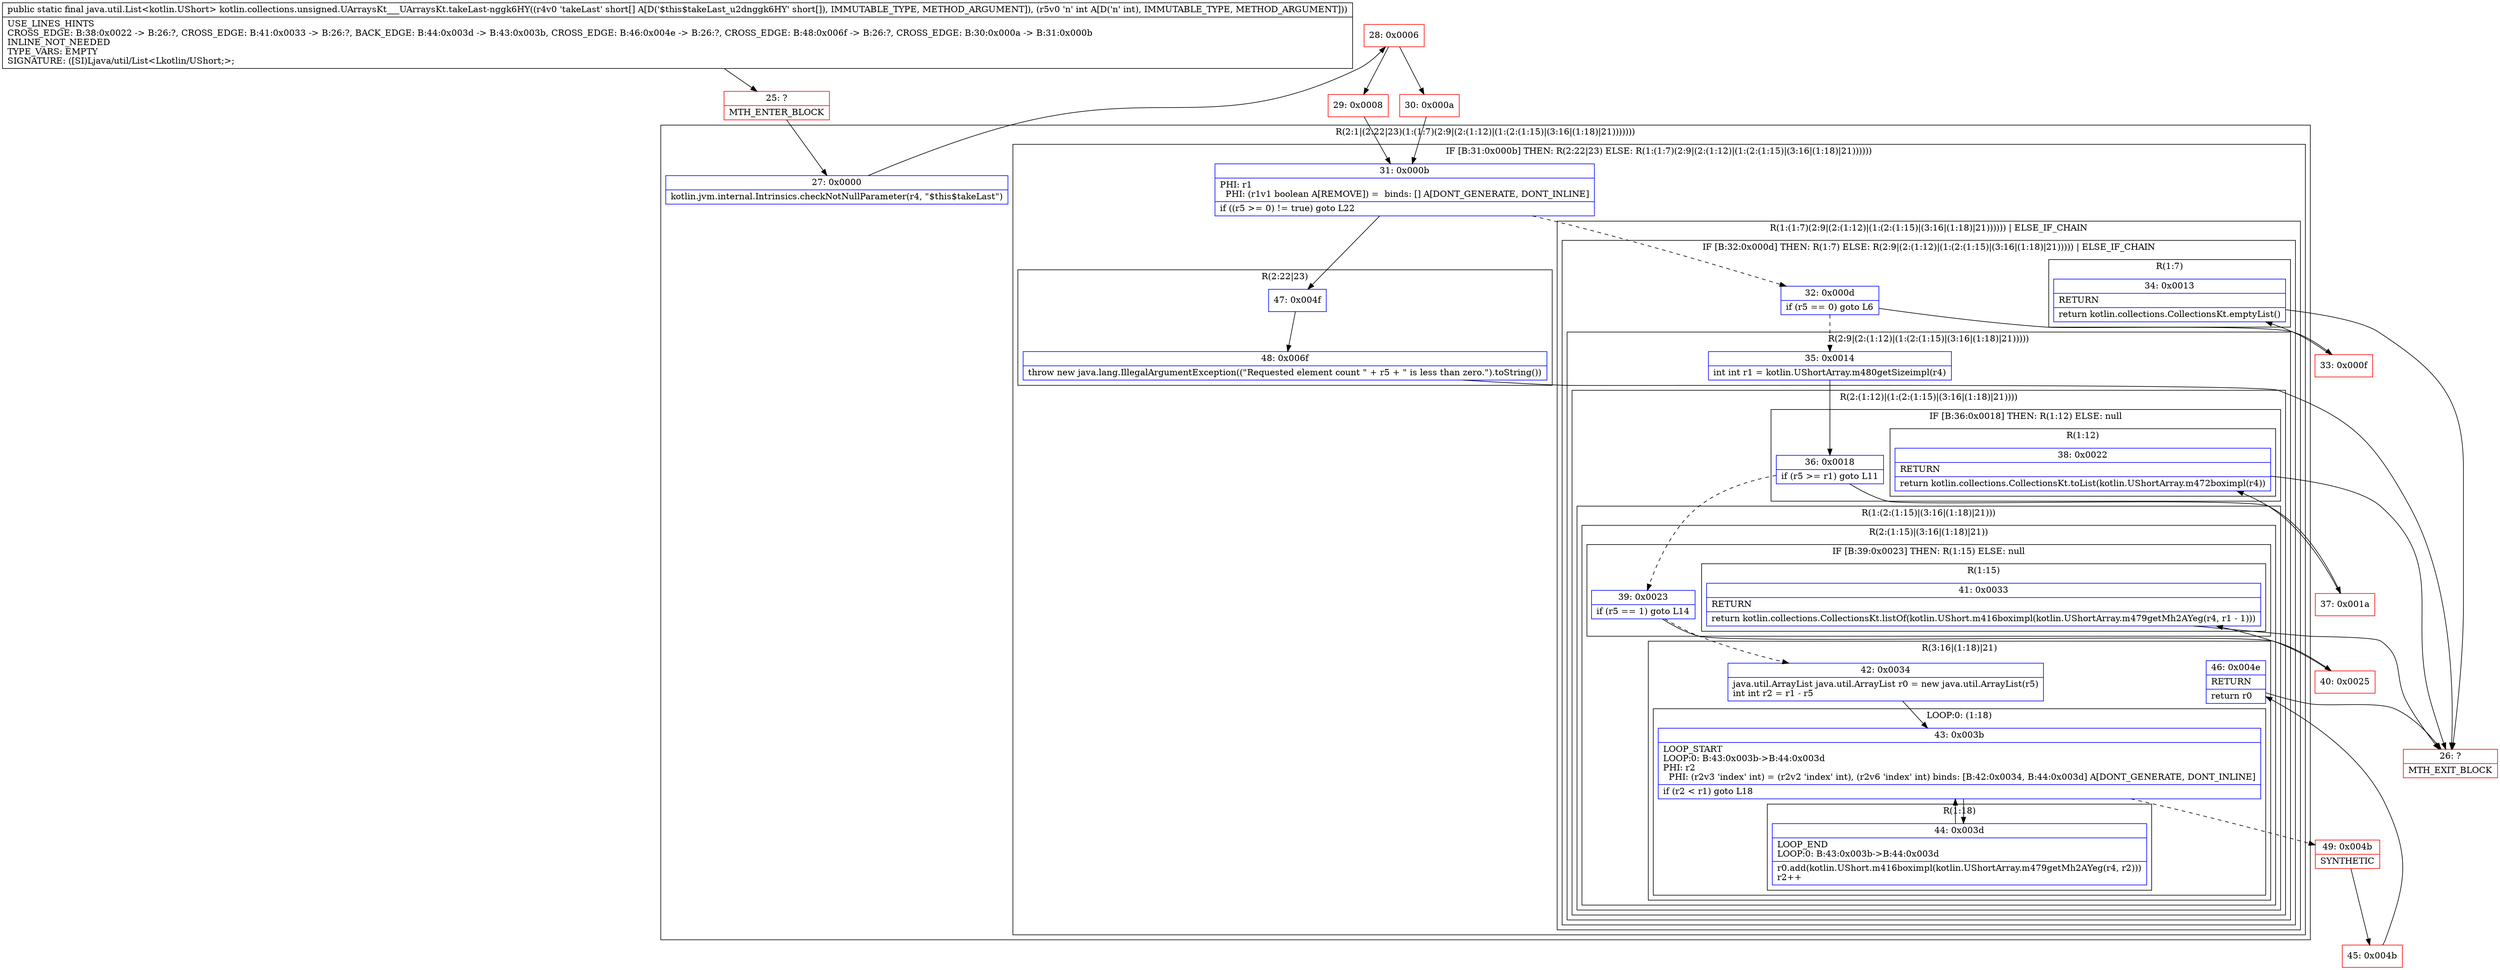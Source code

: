 digraph "CFG forkotlin.collections.unsigned.UArraysKt___UArraysKt.takeLast\-nggk6HY([SI)Ljava\/util\/List;" {
subgraph cluster_Region_1188745948 {
label = "R(2:1|(2:22|23)(1:(1:7)(2:9|(2:(1:12)|(1:(2:(1:15)|(3:16|(1:18)|21)))))))";
node [shape=record,color=blue];
Node_27 [shape=record,label="{27\:\ 0x0000|kotlin.jvm.internal.Intrinsics.checkNotNullParameter(r4, \"$this$takeLast\")\l}"];
subgraph cluster_IfRegion_425527765 {
label = "IF [B:31:0x000b] THEN: R(2:22|23) ELSE: R(1:(1:7)(2:9|(2:(1:12)|(1:(2:(1:15)|(3:16|(1:18)|21))))))";
node [shape=record,color=blue];
Node_31 [shape=record,label="{31\:\ 0x000b|PHI: r1 \l  PHI: (r1v1 boolean A[REMOVE]) =  binds: [] A[DONT_GENERATE, DONT_INLINE]\l|if ((r5 \>= 0) != true) goto L22\l}"];
subgraph cluster_Region_1799468704 {
label = "R(2:22|23)";
node [shape=record,color=blue];
Node_47 [shape=record,label="{47\:\ 0x004f}"];
Node_48 [shape=record,label="{48\:\ 0x006f|throw new java.lang.IllegalArgumentException((\"Requested element count \" + r5 + \" is less than zero.\").toString())\l}"];
}
subgraph cluster_Region_2005390972 {
label = "R(1:(1:7)(2:9|(2:(1:12)|(1:(2:(1:15)|(3:16|(1:18)|21)))))) | ELSE_IF_CHAIN\l";
node [shape=record,color=blue];
subgraph cluster_IfRegion_1742448226 {
label = "IF [B:32:0x000d] THEN: R(1:7) ELSE: R(2:9|(2:(1:12)|(1:(2:(1:15)|(3:16|(1:18)|21))))) | ELSE_IF_CHAIN\l";
node [shape=record,color=blue];
Node_32 [shape=record,label="{32\:\ 0x000d|if (r5 == 0) goto L6\l}"];
subgraph cluster_Region_381229293 {
label = "R(1:7)";
node [shape=record,color=blue];
Node_34 [shape=record,label="{34\:\ 0x0013|RETURN\l|return kotlin.collections.CollectionsKt.emptyList()\l}"];
}
subgraph cluster_Region_545536019 {
label = "R(2:9|(2:(1:12)|(1:(2:(1:15)|(3:16|(1:18)|21)))))";
node [shape=record,color=blue];
Node_35 [shape=record,label="{35\:\ 0x0014|int int r1 = kotlin.UShortArray.m480getSizeimpl(r4)\l}"];
subgraph cluster_Region_1881888812 {
label = "R(2:(1:12)|(1:(2:(1:15)|(3:16|(1:18)|21))))";
node [shape=record,color=blue];
subgraph cluster_IfRegion_1924742501 {
label = "IF [B:36:0x0018] THEN: R(1:12) ELSE: null";
node [shape=record,color=blue];
Node_36 [shape=record,label="{36\:\ 0x0018|if (r5 \>= r1) goto L11\l}"];
subgraph cluster_Region_961959011 {
label = "R(1:12)";
node [shape=record,color=blue];
Node_38 [shape=record,label="{38\:\ 0x0022|RETURN\l|return kotlin.collections.CollectionsKt.toList(kotlin.UShortArray.m472boximpl(r4))\l}"];
}
}
subgraph cluster_Region_50597277 {
label = "R(1:(2:(1:15)|(3:16|(1:18)|21)))";
node [shape=record,color=blue];
subgraph cluster_Region_1571033952 {
label = "R(2:(1:15)|(3:16|(1:18)|21))";
node [shape=record,color=blue];
subgraph cluster_IfRegion_2003094208 {
label = "IF [B:39:0x0023] THEN: R(1:15) ELSE: null";
node [shape=record,color=blue];
Node_39 [shape=record,label="{39\:\ 0x0023|if (r5 == 1) goto L14\l}"];
subgraph cluster_Region_1385711630 {
label = "R(1:15)";
node [shape=record,color=blue];
Node_41 [shape=record,label="{41\:\ 0x0033|RETURN\l|return kotlin.collections.CollectionsKt.listOf(kotlin.UShort.m416boximpl(kotlin.UShortArray.m479getMh2AYeg(r4, r1 \- 1)))\l}"];
}
}
subgraph cluster_Region_2049615409 {
label = "R(3:16|(1:18)|21)";
node [shape=record,color=blue];
Node_42 [shape=record,label="{42\:\ 0x0034|java.util.ArrayList java.util.ArrayList r0 = new java.util.ArrayList(r5)\lint int r2 = r1 \- r5\l}"];
subgraph cluster_LoopRegion_2079280583 {
label = "LOOP:0: (1:18)";
node [shape=record,color=blue];
Node_43 [shape=record,label="{43\:\ 0x003b|LOOP_START\lLOOP:0: B:43:0x003b\-\>B:44:0x003d\lPHI: r2 \l  PHI: (r2v3 'index' int) = (r2v2 'index' int), (r2v6 'index' int) binds: [B:42:0x0034, B:44:0x003d] A[DONT_GENERATE, DONT_INLINE]\l|if (r2 \< r1) goto L18\l}"];
subgraph cluster_Region_1074140618 {
label = "R(1:18)";
node [shape=record,color=blue];
Node_44 [shape=record,label="{44\:\ 0x003d|LOOP_END\lLOOP:0: B:43:0x003b\-\>B:44:0x003d\l|r0.add(kotlin.UShort.m416boximpl(kotlin.UShortArray.m479getMh2AYeg(r4, r2)))\lr2++\l}"];
}
}
Node_46 [shape=record,label="{46\:\ 0x004e|RETURN\l|return r0\l}"];
}
}
}
}
}
}
}
}
}
Node_25 [shape=record,color=red,label="{25\:\ ?|MTH_ENTER_BLOCK\l}"];
Node_28 [shape=record,color=red,label="{28\:\ 0x0006}"];
Node_29 [shape=record,color=red,label="{29\:\ 0x0008}"];
Node_33 [shape=record,color=red,label="{33\:\ 0x000f}"];
Node_26 [shape=record,color=red,label="{26\:\ ?|MTH_EXIT_BLOCK\l}"];
Node_37 [shape=record,color=red,label="{37\:\ 0x001a}"];
Node_40 [shape=record,color=red,label="{40\:\ 0x0025}"];
Node_49 [shape=record,color=red,label="{49\:\ 0x004b|SYNTHETIC\l}"];
Node_45 [shape=record,color=red,label="{45\:\ 0x004b}"];
Node_30 [shape=record,color=red,label="{30\:\ 0x000a}"];
MethodNode[shape=record,label="{public static final java.util.List\<kotlin.UShort\> kotlin.collections.unsigned.UArraysKt___UArraysKt.takeLast\-nggk6HY((r4v0 'takeLast' short[] A[D('$this$takeLast_u2dnggk6HY' short[]), IMMUTABLE_TYPE, METHOD_ARGUMENT]), (r5v0 'n' int A[D('n' int), IMMUTABLE_TYPE, METHOD_ARGUMENT]))  | USE_LINES_HINTS\lCROSS_EDGE: B:38:0x0022 \-\> B:26:?, CROSS_EDGE: B:41:0x0033 \-\> B:26:?, BACK_EDGE: B:44:0x003d \-\> B:43:0x003b, CROSS_EDGE: B:46:0x004e \-\> B:26:?, CROSS_EDGE: B:48:0x006f \-\> B:26:?, CROSS_EDGE: B:30:0x000a \-\> B:31:0x000b\lINLINE_NOT_NEEDED\lTYPE_VARS: EMPTY\lSIGNATURE: ([SI)Ljava\/util\/List\<Lkotlin\/UShort;\>;\l}"];
MethodNode -> Node_25;Node_27 -> Node_28;
Node_31 -> Node_32[style=dashed];
Node_31 -> Node_47;
Node_47 -> Node_48;
Node_48 -> Node_26;
Node_32 -> Node_33;
Node_32 -> Node_35[style=dashed];
Node_34 -> Node_26;
Node_35 -> Node_36;
Node_36 -> Node_37;
Node_36 -> Node_39[style=dashed];
Node_38 -> Node_26;
Node_39 -> Node_40;
Node_39 -> Node_42[style=dashed];
Node_41 -> Node_26;
Node_42 -> Node_43;
Node_43 -> Node_44;
Node_43 -> Node_49[style=dashed];
Node_44 -> Node_43;
Node_46 -> Node_26;
Node_25 -> Node_27;
Node_28 -> Node_29;
Node_28 -> Node_30;
Node_29 -> Node_31;
Node_33 -> Node_34;
Node_37 -> Node_38;
Node_40 -> Node_41;
Node_49 -> Node_45;
Node_45 -> Node_46;
Node_30 -> Node_31;
}

